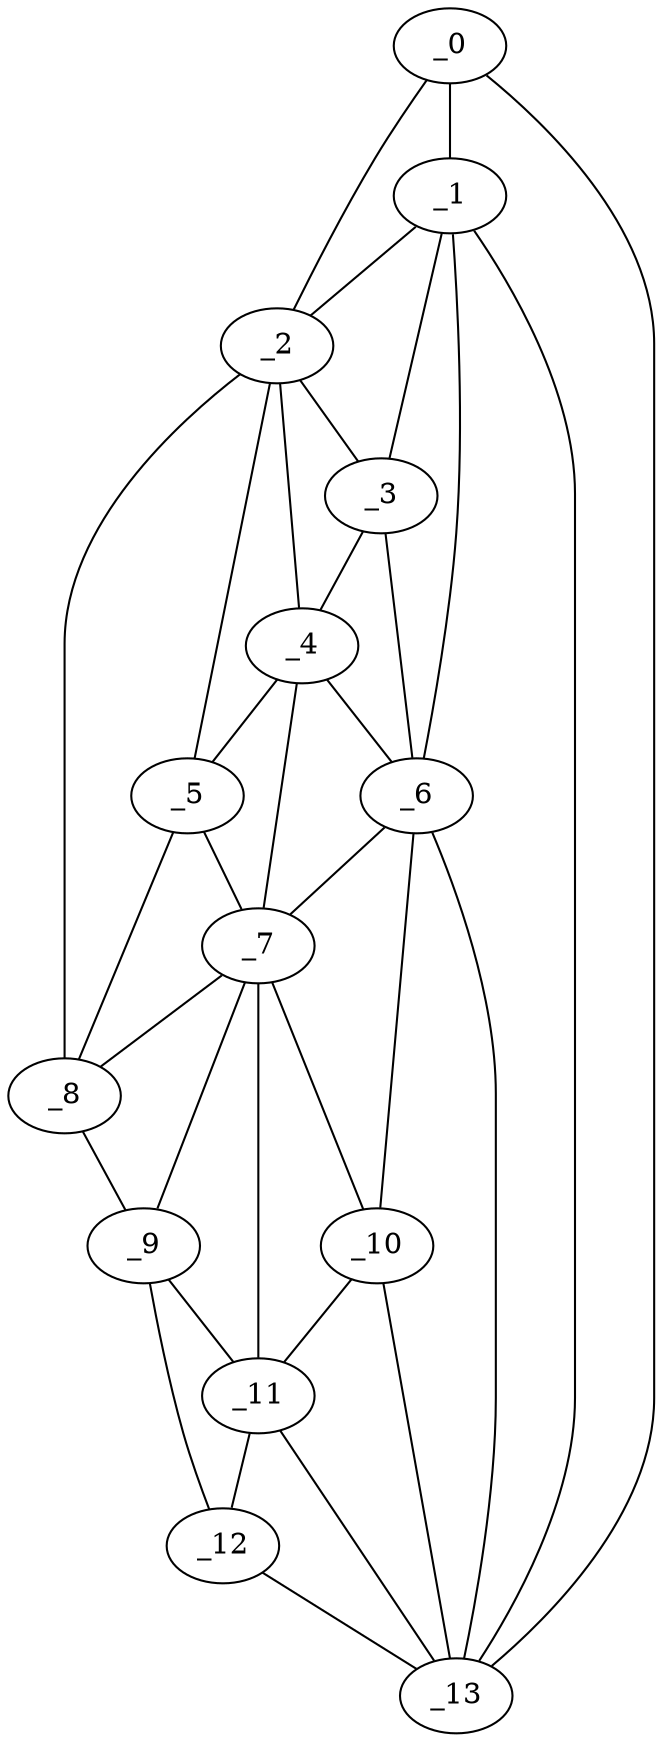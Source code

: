 graph "obj86__330.gxl" {
	_0	 [x=28,
		y=9];
	_1	 [x=36,
		y=14];
	_0 -- _1	 [valence=2];
	_2	 [x=46,
		y=57];
	_0 -- _2	 [valence=1];
	_13	 [x=99,
		y=16];
	_0 -- _13	 [valence=1];
	_1 -- _2	 [valence=2];
	_3	 [x=49,
		y=50];
	_1 -- _3	 [valence=2];
	_6	 [x=73,
		y=24];
	_1 -- _6	 [valence=2];
	_1 -- _13	 [valence=1];
	_2 -- _3	 [valence=2];
	_4	 [x=69,
		y=52];
	_2 -- _4	 [valence=2];
	_5	 [x=72,
		y=60];
	_2 -- _5	 [valence=1];
	_8	 [x=82,
		y=62];
	_2 -- _8	 [valence=1];
	_3 -- _4	 [valence=2];
	_3 -- _6	 [valence=2];
	_4 -- _5	 [valence=2];
	_4 -- _6	 [valence=2];
	_7	 [x=79,
		y=52];
	_4 -- _7	 [valence=1];
	_5 -- _7	 [valence=2];
	_5 -- _8	 [valence=1];
	_6 -- _7	 [valence=2];
	_10	 [x=89,
		y=39];
	_6 -- _10	 [valence=2];
	_6 -- _13	 [valence=2];
	_7 -- _8	 [valence=2];
	_9	 [x=88,
		y=59];
	_7 -- _9	 [valence=2];
	_7 -- _10	 [valence=2];
	_11	 [x=96,
		y=44];
	_7 -- _11	 [valence=2];
	_8 -- _9	 [valence=1];
	_9 -- _11	 [valence=1];
	_12	 [x=98,
		y=51];
	_9 -- _12	 [valence=1];
	_10 -- _11	 [valence=1];
	_10 -- _13	 [valence=1];
	_11 -- _12	 [valence=1];
	_11 -- _13	 [valence=2];
	_12 -- _13	 [valence=1];
}
